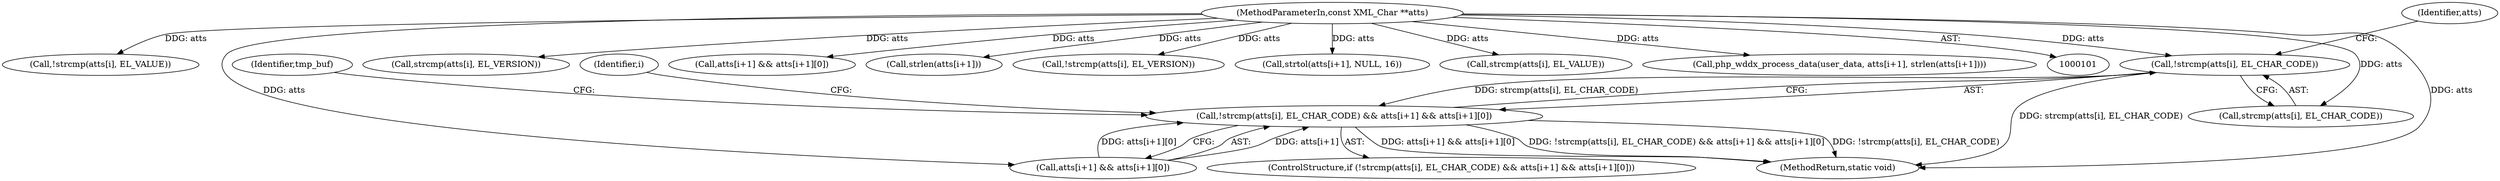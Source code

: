 digraph "0_php_2aae60461c2ff7b7fbcdd194c789ac841d0747d7@API" {
"1000256" [label="(Call,!strcmp(atts[i], EL_CHAR_CODE))"];
"1000104" [label="(MethodParameterIn,const XML_Char **atts)"];
"1000255" [label="(Call,!strcmp(atts[i], EL_CHAR_CODE) && atts[i+1] && atts[i+1][0])"];
"1000361" [label="(Call,!strcmp(atts[i], EL_VALUE))"];
"1000264" [label="(Identifier,atts)"];
"1000278" [label="(Identifier,tmp_buf)"];
"1000262" [label="(Call,atts[i+1] && atts[i+1][0])"];
"1000257" [label="(Call,strcmp(atts[i], EL_CHAR_CODE))"];
"1000134" [label="(Call,strcmp(atts[i], EL_VERSION))"];
"1000252" [label="(Identifier,i)"];
"1000459" [label="(MethodReturn,static void)"];
"1000367" [label="(Call,atts[i+1] && atts[i+1][0])"];
"1000256" [label="(Call,!strcmp(atts[i], EL_CHAR_CODE))"];
"1000416" [label="(Call,strlen(atts[i+1]))"];
"1000133" [label="(Call,!strcmp(atts[i], EL_VERSION))"];
"1000284" [label="(Call,strtol(atts[i+1], NULL, 16))"];
"1000362" [label="(Call,strcmp(atts[i], EL_VALUE))"];
"1000104" [label="(MethodParameterIn,const XML_Char **atts)"];
"1000255" [label="(Call,!strcmp(atts[i], EL_CHAR_CODE) && atts[i+1] && atts[i+1][0])"];
"1000409" [label="(Call,php_wddx_process_data(user_data, atts[i+1], strlen(atts[i+1])))"];
"1000254" [label="(ControlStructure,if (!strcmp(atts[i], EL_CHAR_CODE) && atts[i+1] && atts[i+1][0]))"];
"1000256" -> "1000255"  [label="AST: "];
"1000256" -> "1000257"  [label="CFG: "];
"1000257" -> "1000256"  [label="AST: "];
"1000264" -> "1000256"  [label="CFG: "];
"1000255" -> "1000256"  [label="CFG: "];
"1000256" -> "1000459"  [label="DDG: strcmp(atts[i], EL_CHAR_CODE)"];
"1000256" -> "1000255"  [label="DDG: strcmp(atts[i], EL_CHAR_CODE)"];
"1000104" -> "1000256"  [label="DDG: atts"];
"1000104" -> "1000101"  [label="AST: "];
"1000104" -> "1000459"  [label="DDG: atts"];
"1000104" -> "1000133"  [label="DDG: atts"];
"1000104" -> "1000134"  [label="DDG: atts"];
"1000104" -> "1000257"  [label="DDG: atts"];
"1000104" -> "1000262"  [label="DDG: atts"];
"1000104" -> "1000284"  [label="DDG: atts"];
"1000104" -> "1000361"  [label="DDG: atts"];
"1000104" -> "1000362"  [label="DDG: atts"];
"1000104" -> "1000367"  [label="DDG: atts"];
"1000104" -> "1000409"  [label="DDG: atts"];
"1000104" -> "1000416"  [label="DDG: atts"];
"1000255" -> "1000254"  [label="AST: "];
"1000255" -> "1000262"  [label="CFG: "];
"1000262" -> "1000255"  [label="AST: "];
"1000278" -> "1000255"  [label="CFG: "];
"1000252" -> "1000255"  [label="CFG: "];
"1000255" -> "1000459"  [label="DDG: atts[i+1] && atts[i+1][0]"];
"1000255" -> "1000459"  [label="DDG: !strcmp(atts[i], EL_CHAR_CODE) && atts[i+1] && atts[i+1][0]"];
"1000255" -> "1000459"  [label="DDG: !strcmp(atts[i], EL_CHAR_CODE)"];
"1000262" -> "1000255"  [label="DDG: atts[i+1]"];
"1000262" -> "1000255"  [label="DDG: atts[i+1][0]"];
}
